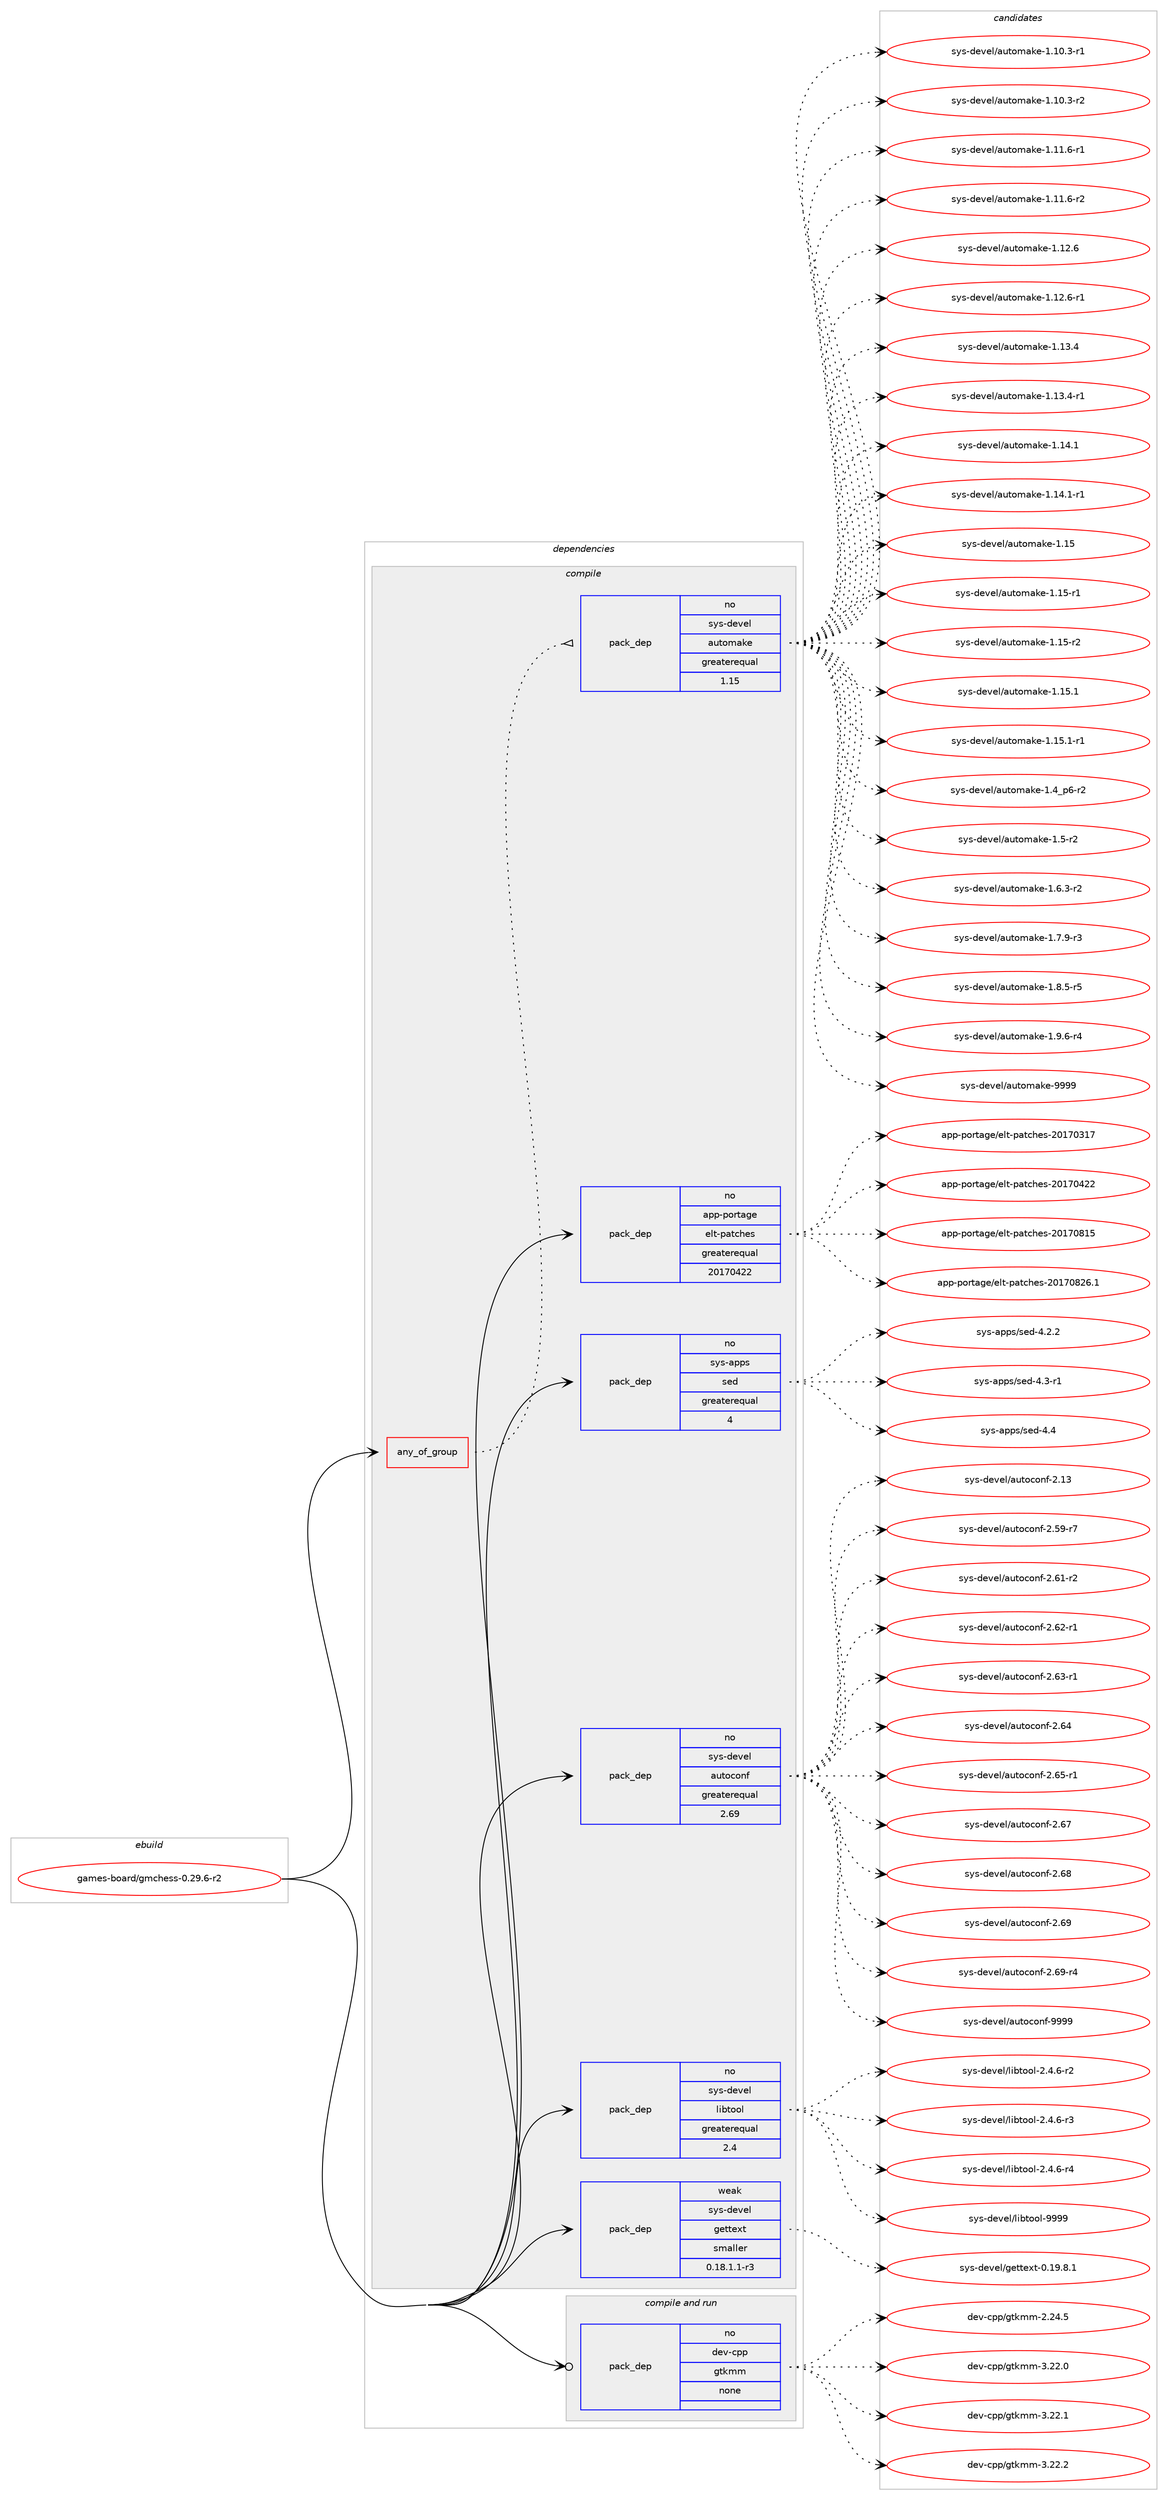 digraph prolog {

# *************
# Graph options
# *************

newrank=true;
concentrate=true;
compound=true;
graph [rankdir=LR,fontname=Helvetica,fontsize=10,ranksep=1.5];#, ranksep=2.5, nodesep=0.2];
edge  [arrowhead=vee];
node  [fontname=Helvetica,fontsize=10];

# **********
# The ebuild
# **********

subgraph cluster_leftcol {
color=gray;
rank=same;
label=<<i>ebuild</i>>;
id [label="games-board/gmchess-0.29.6-r2", color=red, width=4, href="../games-board/gmchess-0.29.6-r2.svg"];
}

# ****************
# The dependencies
# ****************

subgraph cluster_midcol {
color=gray;
label=<<i>dependencies</i>>;
subgraph cluster_compile {
fillcolor="#eeeeee";
style=filled;
label=<<i>compile</i>>;
subgraph any4379 {
dependency295126 [label=<<TABLE BORDER="0" CELLBORDER="1" CELLSPACING="0" CELLPADDING="4"><TR><TD CELLPADDING="10">any_of_group</TD></TR></TABLE>>, shape=none, color=red];subgraph pack210936 {
dependency295127 [label=<<TABLE BORDER="0" CELLBORDER="1" CELLSPACING="0" CELLPADDING="4" WIDTH="220"><TR><TD ROWSPAN="6" CELLPADDING="30">pack_dep</TD></TR><TR><TD WIDTH="110">no</TD></TR><TR><TD>sys-devel</TD></TR><TR><TD>automake</TD></TR><TR><TD>greaterequal</TD></TR><TR><TD>1.15</TD></TR></TABLE>>, shape=none, color=blue];
}
dependency295126:e -> dependency295127:w [weight=20,style="dotted",arrowhead="oinv"];
}
id:e -> dependency295126:w [weight=20,style="solid",arrowhead="vee"];
subgraph pack210937 {
dependency295128 [label=<<TABLE BORDER="0" CELLBORDER="1" CELLSPACING="0" CELLPADDING="4" WIDTH="220"><TR><TD ROWSPAN="6" CELLPADDING="30">pack_dep</TD></TR><TR><TD WIDTH="110">no</TD></TR><TR><TD>app-portage</TD></TR><TR><TD>elt-patches</TD></TR><TR><TD>greaterequal</TD></TR><TR><TD>20170422</TD></TR></TABLE>>, shape=none, color=blue];
}
id:e -> dependency295128:w [weight=20,style="solid",arrowhead="vee"];
subgraph pack210938 {
dependency295129 [label=<<TABLE BORDER="0" CELLBORDER="1" CELLSPACING="0" CELLPADDING="4" WIDTH="220"><TR><TD ROWSPAN="6" CELLPADDING="30">pack_dep</TD></TR><TR><TD WIDTH="110">no</TD></TR><TR><TD>sys-apps</TD></TR><TR><TD>sed</TD></TR><TR><TD>greaterequal</TD></TR><TR><TD>4</TD></TR></TABLE>>, shape=none, color=blue];
}
id:e -> dependency295129:w [weight=20,style="solid",arrowhead="vee"];
subgraph pack210939 {
dependency295130 [label=<<TABLE BORDER="0" CELLBORDER="1" CELLSPACING="0" CELLPADDING="4" WIDTH="220"><TR><TD ROWSPAN="6" CELLPADDING="30">pack_dep</TD></TR><TR><TD WIDTH="110">no</TD></TR><TR><TD>sys-devel</TD></TR><TR><TD>autoconf</TD></TR><TR><TD>greaterequal</TD></TR><TR><TD>2.69</TD></TR></TABLE>>, shape=none, color=blue];
}
id:e -> dependency295130:w [weight=20,style="solid",arrowhead="vee"];
subgraph pack210940 {
dependency295131 [label=<<TABLE BORDER="0" CELLBORDER="1" CELLSPACING="0" CELLPADDING="4" WIDTH="220"><TR><TD ROWSPAN="6" CELLPADDING="30">pack_dep</TD></TR><TR><TD WIDTH="110">no</TD></TR><TR><TD>sys-devel</TD></TR><TR><TD>libtool</TD></TR><TR><TD>greaterequal</TD></TR><TR><TD>2.4</TD></TR></TABLE>>, shape=none, color=blue];
}
id:e -> dependency295131:w [weight=20,style="solid",arrowhead="vee"];
subgraph pack210941 {
dependency295132 [label=<<TABLE BORDER="0" CELLBORDER="1" CELLSPACING="0" CELLPADDING="4" WIDTH="220"><TR><TD ROWSPAN="6" CELLPADDING="30">pack_dep</TD></TR><TR><TD WIDTH="110">weak</TD></TR><TR><TD>sys-devel</TD></TR><TR><TD>gettext</TD></TR><TR><TD>smaller</TD></TR><TR><TD>0.18.1.1-r3</TD></TR></TABLE>>, shape=none, color=blue];
}
id:e -> dependency295132:w [weight=20,style="solid",arrowhead="vee"];
}
subgraph cluster_compileandrun {
fillcolor="#eeeeee";
style=filled;
label=<<i>compile and run</i>>;
subgraph pack210942 {
dependency295133 [label=<<TABLE BORDER="0" CELLBORDER="1" CELLSPACING="0" CELLPADDING="4" WIDTH="220"><TR><TD ROWSPAN="6" CELLPADDING="30">pack_dep</TD></TR><TR><TD WIDTH="110">no</TD></TR><TR><TD>dev-cpp</TD></TR><TR><TD>gtkmm</TD></TR><TR><TD>none</TD></TR><TR><TD></TD></TR></TABLE>>, shape=none, color=blue];
}
id:e -> dependency295133:w [weight=20,style="solid",arrowhead="odotvee"];
}
subgraph cluster_run {
fillcolor="#eeeeee";
style=filled;
label=<<i>run</i>>;
}
}

# **************
# The candidates
# **************

subgraph cluster_choices {
rank=same;
color=gray;
label=<<i>candidates</i>>;

subgraph choice210936 {
color=black;
nodesep=1;
choice11512111545100101118101108479711711611110997107101454946494846514511449 [label="sys-devel/automake-1.10.3-r1", color=red, width=4,href="../sys-devel/automake-1.10.3-r1.svg"];
choice11512111545100101118101108479711711611110997107101454946494846514511450 [label="sys-devel/automake-1.10.3-r2", color=red, width=4,href="../sys-devel/automake-1.10.3-r2.svg"];
choice11512111545100101118101108479711711611110997107101454946494946544511449 [label="sys-devel/automake-1.11.6-r1", color=red, width=4,href="../sys-devel/automake-1.11.6-r1.svg"];
choice11512111545100101118101108479711711611110997107101454946494946544511450 [label="sys-devel/automake-1.11.6-r2", color=red, width=4,href="../sys-devel/automake-1.11.6-r2.svg"];
choice1151211154510010111810110847971171161111099710710145494649504654 [label="sys-devel/automake-1.12.6", color=red, width=4,href="../sys-devel/automake-1.12.6.svg"];
choice11512111545100101118101108479711711611110997107101454946495046544511449 [label="sys-devel/automake-1.12.6-r1", color=red, width=4,href="../sys-devel/automake-1.12.6-r1.svg"];
choice1151211154510010111810110847971171161111099710710145494649514652 [label="sys-devel/automake-1.13.4", color=red, width=4,href="../sys-devel/automake-1.13.4.svg"];
choice11512111545100101118101108479711711611110997107101454946495146524511449 [label="sys-devel/automake-1.13.4-r1", color=red, width=4,href="../sys-devel/automake-1.13.4-r1.svg"];
choice1151211154510010111810110847971171161111099710710145494649524649 [label="sys-devel/automake-1.14.1", color=red, width=4,href="../sys-devel/automake-1.14.1.svg"];
choice11512111545100101118101108479711711611110997107101454946495246494511449 [label="sys-devel/automake-1.14.1-r1", color=red, width=4,href="../sys-devel/automake-1.14.1-r1.svg"];
choice115121115451001011181011084797117116111109971071014549464953 [label="sys-devel/automake-1.15", color=red, width=4,href="../sys-devel/automake-1.15.svg"];
choice1151211154510010111810110847971171161111099710710145494649534511449 [label="sys-devel/automake-1.15-r1", color=red, width=4,href="../sys-devel/automake-1.15-r1.svg"];
choice1151211154510010111810110847971171161111099710710145494649534511450 [label="sys-devel/automake-1.15-r2", color=red, width=4,href="../sys-devel/automake-1.15-r2.svg"];
choice1151211154510010111810110847971171161111099710710145494649534649 [label="sys-devel/automake-1.15.1", color=red, width=4,href="../sys-devel/automake-1.15.1.svg"];
choice11512111545100101118101108479711711611110997107101454946495346494511449 [label="sys-devel/automake-1.15.1-r1", color=red, width=4,href="../sys-devel/automake-1.15.1-r1.svg"];
choice115121115451001011181011084797117116111109971071014549465295112544511450 [label="sys-devel/automake-1.4_p6-r2", color=red, width=4,href="../sys-devel/automake-1.4_p6-r2.svg"];
choice11512111545100101118101108479711711611110997107101454946534511450 [label="sys-devel/automake-1.5-r2", color=red, width=4,href="../sys-devel/automake-1.5-r2.svg"];
choice115121115451001011181011084797117116111109971071014549465446514511450 [label="sys-devel/automake-1.6.3-r2", color=red, width=4,href="../sys-devel/automake-1.6.3-r2.svg"];
choice115121115451001011181011084797117116111109971071014549465546574511451 [label="sys-devel/automake-1.7.9-r3", color=red, width=4,href="../sys-devel/automake-1.7.9-r3.svg"];
choice115121115451001011181011084797117116111109971071014549465646534511453 [label="sys-devel/automake-1.8.5-r5", color=red, width=4,href="../sys-devel/automake-1.8.5-r5.svg"];
choice115121115451001011181011084797117116111109971071014549465746544511452 [label="sys-devel/automake-1.9.6-r4", color=red, width=4,href="../sys-devel/automake-1.9.6-r4.svg"];
choice115121115451001011181011084797117116111109971071014557575757 [label="sys-devel/automake-9999", color=red, width=4,href="../sys-devel/automake-9999.svg"];
dependency295127:e -> choice11512111545100101118101108479711711611110997107101454946494846514511449:w [style=dotted,weight="100"];
dependency295127:e -> choice11512111545100101118101108479711711611110997107101454946494846514511450:w [style=dotted,weight="100"];
dependency295127:e -> choice11512111545100101118101108479711711611110997107101454946494946544511449:w [style=dotted,weight="100"];
dependency295127:e -> choice11512111545100101118101108479711711611110997107101454946494946544511450:w [style=dotted,weight="100"];
dependency295127:e -> choice1151211154510010111810110847971171161111099710710145494649504654:w [style=dotted,weight="100"];
dependency295127:e -> choice11512111545100101118101108479711711611110997107101454946495046544511449:w [style=dotted,weight="100"];
dependency295127:e -> choice1151211154510010111810110847971171161111099710710145494649514652:w [style=dotted,weight="100"];
dependency295127:e -> choice11512111545100101118101108479711711611110997107101454946495146524511449:w [style=dotted,weight="100"];
dependency295127:e -> choice1151211154510010111810110847971171161111099710710145494649524649:w [style=dotted,weight="100"];
dependency295127:e -> choice11512111545100101118101108479711711611110997107101454946495246494511449:w [style=dotted,weight="100"];
dependency295127:e -> choice115121115451001011181011084797117116111109971071014549464953:w [style=dotted,weight="100"];
dependency295127:e -> choice1151211154510010111810110847971171161111099710710145494649534511449:w [style=dotted,weight="100"];
dependency295127:e -> choice1151211154510010111810110847971171161111099710710145494649534511450:w [style=dotted,weight="100"];
dependency295127:e -> choice1151211154510010111810110847971171161111099710710145494649534649:w [style=dotted,weight="100"];
dependency295127:e -> choice11512111545100101118101108479711711611110997107101454946495346494511449:w [style=dotted,weight="100"];
dependency295127:e -> choice115121115451001011181011084797117116111109971071014549465295112544511450:w [style=dotted,weight="100"];
dependency295127:e -> choice11512111545100101118101108479711711611110997107101454946534511450:w [style=dotted,weight="100"];
dependency295127:e -> choice115121115451001011181011084797117116111109971071014549465446514511450:w [style=dotted,weight="100"];
dependency295127:e -> choice115121115451001011181011084797117116111109971071014549465546574511451:w [style=dotted,weight="100"];
dependency295127:e -> choice115121115451001011181011084797117116111109971071014549465646534511453:w [style=dotted,weight="100"];
dependency295127:e -> choice115121115451001011181011084797117116111109971071014549465746544511452:w [style=dotted,weight="100"];
dependency295127:e -> choice115121115451001011181011084797117116111109971071014557575757:w [style=dotted,weight="100"];
}
subgraph choice210937 {
color=black;
nodesep=1;
choice97112112451121111141169710310147101108116451129711699104101115455048495548514955 [label="app-portage/elt-patches-20170317", color=red, width=4,href="../app-portage/elt-patches-20170317.svg"];
choice97112112451121111141169710310147101108116451129711699104101115455048495548525050 [label="app-portage/elt-patches-20170422", color=red, width=4,href="../app-portage/elt-patches-20170422.svg"];
choice97112112451121111141169710310147101108116451129711699104101115455048495548564953 [label="app-portage/elt-patches-20170815", color=red, width=4,href="../app-portage/elt-patches-20170815.svg"];
choice971121124511211111411697103101471011081164511297116991041011154550484955485650544649 [label="app-portage/elt-patches-20170826.1", color=red, width=4,href="../app-portage/elt-patches-20170826.1.svg"];
dependency295128:e -> choice97112112451121111141169710310147101108116451129711699104101115455048495548514955:w [style=dotted,weight="100"];
dependency295128:e -> choice97112112451121111141169710310147101108116451129711699104101115455048495548525050:w [style=dotted,weight="100"];
dependency295128:e -> choice97112112451121111141169710310147101108116451129711699104101115455048495548564953:w [style=dotted,weight="100"];
dependency295128:e -> choice971121124511211111411697103101471011081164511297116991041011154550484955485650544649:w [style=dotted,weight="100"];
}
subgraph choice210938 {
color=black;
nodesep=1;
choice115121115459711211211547115101100455246504650 [label="sys-apps/sed-4.2.2", color=red, width=4,href="../sys-apps/sed-4.2.2.svg"];
choice115121115459711211211547115101100455246514511449 [label="sys-apps/sed-4.3-r1", color=red, width=4,href="../sys-apps/sed-4.3-r1.svg"];
choice11512111545971121121154711510110045524652 [label="sys-apps/sed-4.4", color=red, width=4,href="../sys-apps/sed-4.4.svg"];
dependency295129:e -> choice115121115459711211211547115101100455246504650:w [style=dotted,weight="100"];
dependency295129:e -> choice115121115459711211211547115101100455246514511449:w [style=dotted,weight="100"];
dependency295129:e -> choice11512111545971121121154711510110045524652:w [style=dotted,weight="100"];
}
subgraph choice210939 {
color=black;
nodesep=1;
choice115121115451001011181011084797117116111991111101024550464951 [label="sys-devel/autoconf-2.13", color=red, width=4,href="../sys-devel/autoconf-2.13.svg"];
choice1151211154510010111810110847971171161119911111010245504653574511455 [label="sys-devel/autoconf-2.59-r7", color=red, width=4,href="../sys-devel/autoconf-2.59-r7.svg"];
choice1151211154510010111810110847971171161119911111010245504654494511450 [label="sys-devel/autoconf-2.61-r2", color=red, width=4,href="../sys-devel/autoconf-2.61-r2.svg"];
choice1151211154510010111810110847971171161119911111010245504654504511449 [label="sys-devel/autoconf-2.62-r1", color=red, width=4,href="../sys-devel/autoconf-2.62-r1.svg"];
choice1151211154510010111810110847971171161119911111010245504654514511449 [label="sys-devel/autoconf-2.63-r1", color=red, width=4,href="../sys-devel/autoconf-2.63-r1.svg"];
choice115121115451001011181011084797117116111991111101024550465452 [label="sys-devel/autoconf-2.64", color=red, width=4,href="../sys-devel/autoconf-2.64.svg"];
choice1151211154510010111810110847971171161119911111010245504654534511449 [label="sys-devel/autoconf-2.65-r1", color=red, width=4,href="../sys-devel/autoconf-2.65-r1.svg"];
choice115121115451001011181011084797117116111991111101024550465455 [label="sys-devel/autoconf-2.67", color=red, width=4,href="../sys-devel/autoconf-2.67.svg"];
choice115121115451001011181011084797117116111991111101024550465456 [label="sys-devel/autoconf-2.68", color=red, width=4,href="../sys-devel/autoconf-2.68.svg"];
choice115121115451001011181011084797117116111991111101024550465457 [label="sys-devel/autoconf-2.69", color=red, width=4,href="../sys-devel/autoconf-2.69.svg"];
choice1151211154510010111810110847971171161119911111010245504654574511452 [label="sys-devel/autoconf-2.69-r4", color=red, width=4,href="../sys-devel/autoconf-2.69-r4.svg"];
choice115121115451001011181011084797117116111991111101024557575757 [label="sys-devel/autoconf-9999", color=red, width=4,href="../sys-devel/autoconf-9999.svg"];
dependency295130:e -> choice115121115451001011181011084797117116111991111101024550464951:w [style=dotted,weight="100"];
dependency295130:e -> choice1151211154510010111810110847971171161119911111010245504653574511455:w [style=dotted,weight="100"];
dependency295130:e -> choice1151211154510010111810110847971171161119911111010245504654494511450:w [style=dotted,weight="100"];
dependency295130:e -> choice1151211154510010111810110847971171161119911111010245504654504511449:w [style=dotted,weight="100"];
dependency295130:e -> choice1151211154510010111810110847971171161119911111010245504654514511449:w [style=dotted,weight="100"];
dependency295130:e -> choice115121115451001011181011084797117116111991111101024550465452:w [style=dotted,weight="100"];
dependency295130:e -> choice1151211154510010111810110847971171161119911111010245504654534511449:w [style=dotted,weight="100"];
dependency295130:e -> choice115121115451001011181011084797117116111991111101024550465455:w [style=dotted,weight="100"];
dependency295130:e -> choice115121115451001011181011084797117116111991111101024550465456:w [style=dotted,weight="100"];
dependency295130:e -> choice115121115451001011181011084797117116111991111101024550465457:w [style=dotted,weight="100"];
dependency295130:e -> choice1151211154510010111810110847971171161119911111010245504654574511452:w [style=dotted,weight="100"];
dependency295130:e -> choice115121115451001011181011084797117116111991111101024557575757:w [style=dotted,weight="100"];
}
subgraph choice210940 {
color=black;
nodesep=1;
choice1151211154510010111810110847108105981161111111084550465246544511450 [label="sys-devel/libtool-2.4.6-r2", color=red, width=4,href="../sys-devel/libtool-2.4.6-r2.svg"];
choice1151211154510010111810110847108105981161111111084550465246544511451 [label="sys-devel/libtool-2.4.6-r3", color=red, width=4,href="../sys-devel/libtool-2.4.6-r3.svg"];
choice1151211154510010111810110847108105981161111111084550465246544511452 [label="sys-devel/libtool-2.4.6-r4", color=red, width=4,href="../sys-devel/libtool-2.4.6-r4.svg"];
choice1151211154510010111810110847108105981161111111084557575757 [label="sys-devel/libtool-9999", color=red, width=4,href="../sys-devel/libtool-9999.svg"];
dependency295131:e -> choice1151211154510010111810110847108105981161111111084550465246544511450:w [style=dotted,weight="100"];
dependency295131:e -> choice1151211154510010111810110847108105981161111111084550465246544511451:w [style=dotted,weight="100"];
dependency295131:e -> choice1151211154510010111810110847108105981161111111084550465246544511452:w [style=dotted,weight="100"];
dependency295131:e -> choice1151211154510010111810110847108105981161111111084557575757:w [style=dotted,weight="100"];
}
subgraph choice210941 {
color=black;
nodesep=1;
choice1151211154510010111810110847103101116116101120116454846495746564649 [label="sys-devel/gettext-0.19.8.1", color=red, width=4,href="../sys-devel/gettext-0.19.8.1.svg"];
dependency295132:e -> choice1151211154510010111810110847103101116116101120116454846495746564649:w [style=dotted,weight="100"];
}
subgraph choice210942 {
color=black;
nodesep=1;
choice10010111845991121124710311610710910945504650524653 [label="dev-cpp/gtkmm-2.24.5", color=red, width=4,href="../dev-cpp/gtkmm-2.24.5.svg"];
choice10010111845991121124710311610710910945514650504648 [label="dev-cpp/gtkmm-3.22.0", color=red, width=4,href="../dev-cpp/gtkmm-3.22.0.svg"];
choice10010111845991121124710311610710910945514650504649 [label="dev-cpp/gtkmm-3.22.1", color=red, width=4,href="../dev-cpp/gtkmm-3.22.1.svg"];
choice10010111845991121124710311610710910945514650504650 [label="dev-cpp/gtkmm-3.22.2", color=red, width=4,href="../dev-cpp/gtkmm-3.22.2.svg"];
dependency295133:e -> choice10010111845991121124710311610710910945504650524653:w [style=dotted,weight="100"];
dependency295133:e -> choice10010111845991121124710311610710910945514650504648:w [style=dotted,weight="100"];
dependency295133:e -> choice10010111845991121124710311610710910945514650504649:w [style=dotted,weight="100"];
dependency295133:e -> choice10010111845991121124710311610710910945514650504650:w [style=dotted,weight="100"];
}
}

}
